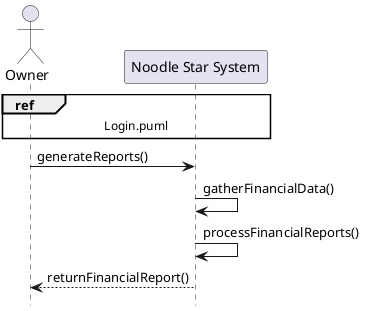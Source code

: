 @startuml
hide footbox
actor Owner
participant "Noodle Star System" as System

ref over Owner, System : Login.puml
Owner -> System: generateReports()
System -> System: gatherFinancialData()
System -> System: processFinancialReports()
System --> Owner: returnFinancialReport()
@enduml
